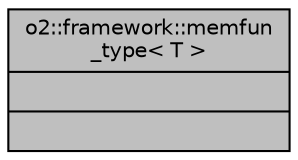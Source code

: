 digraph "o2::framework::memfun_type&lt; T &gt;"
{
 // INTERACTIVE_SVG=YES
  bgcolor="transparent";
  edge [fontname="Helvetica",fontsize="10",labelfontname="Helvetica",labelfontsize="10"];
  node [fontname="Helvetica",fontsize="10",shape=record];
  Node1 [label="{o2::framework::memfun\l_type\< T \>\n||}",height=0.2,width=0.4,color="black", fillcolor="grey75", style="filled" fontcolor="black"];
}
